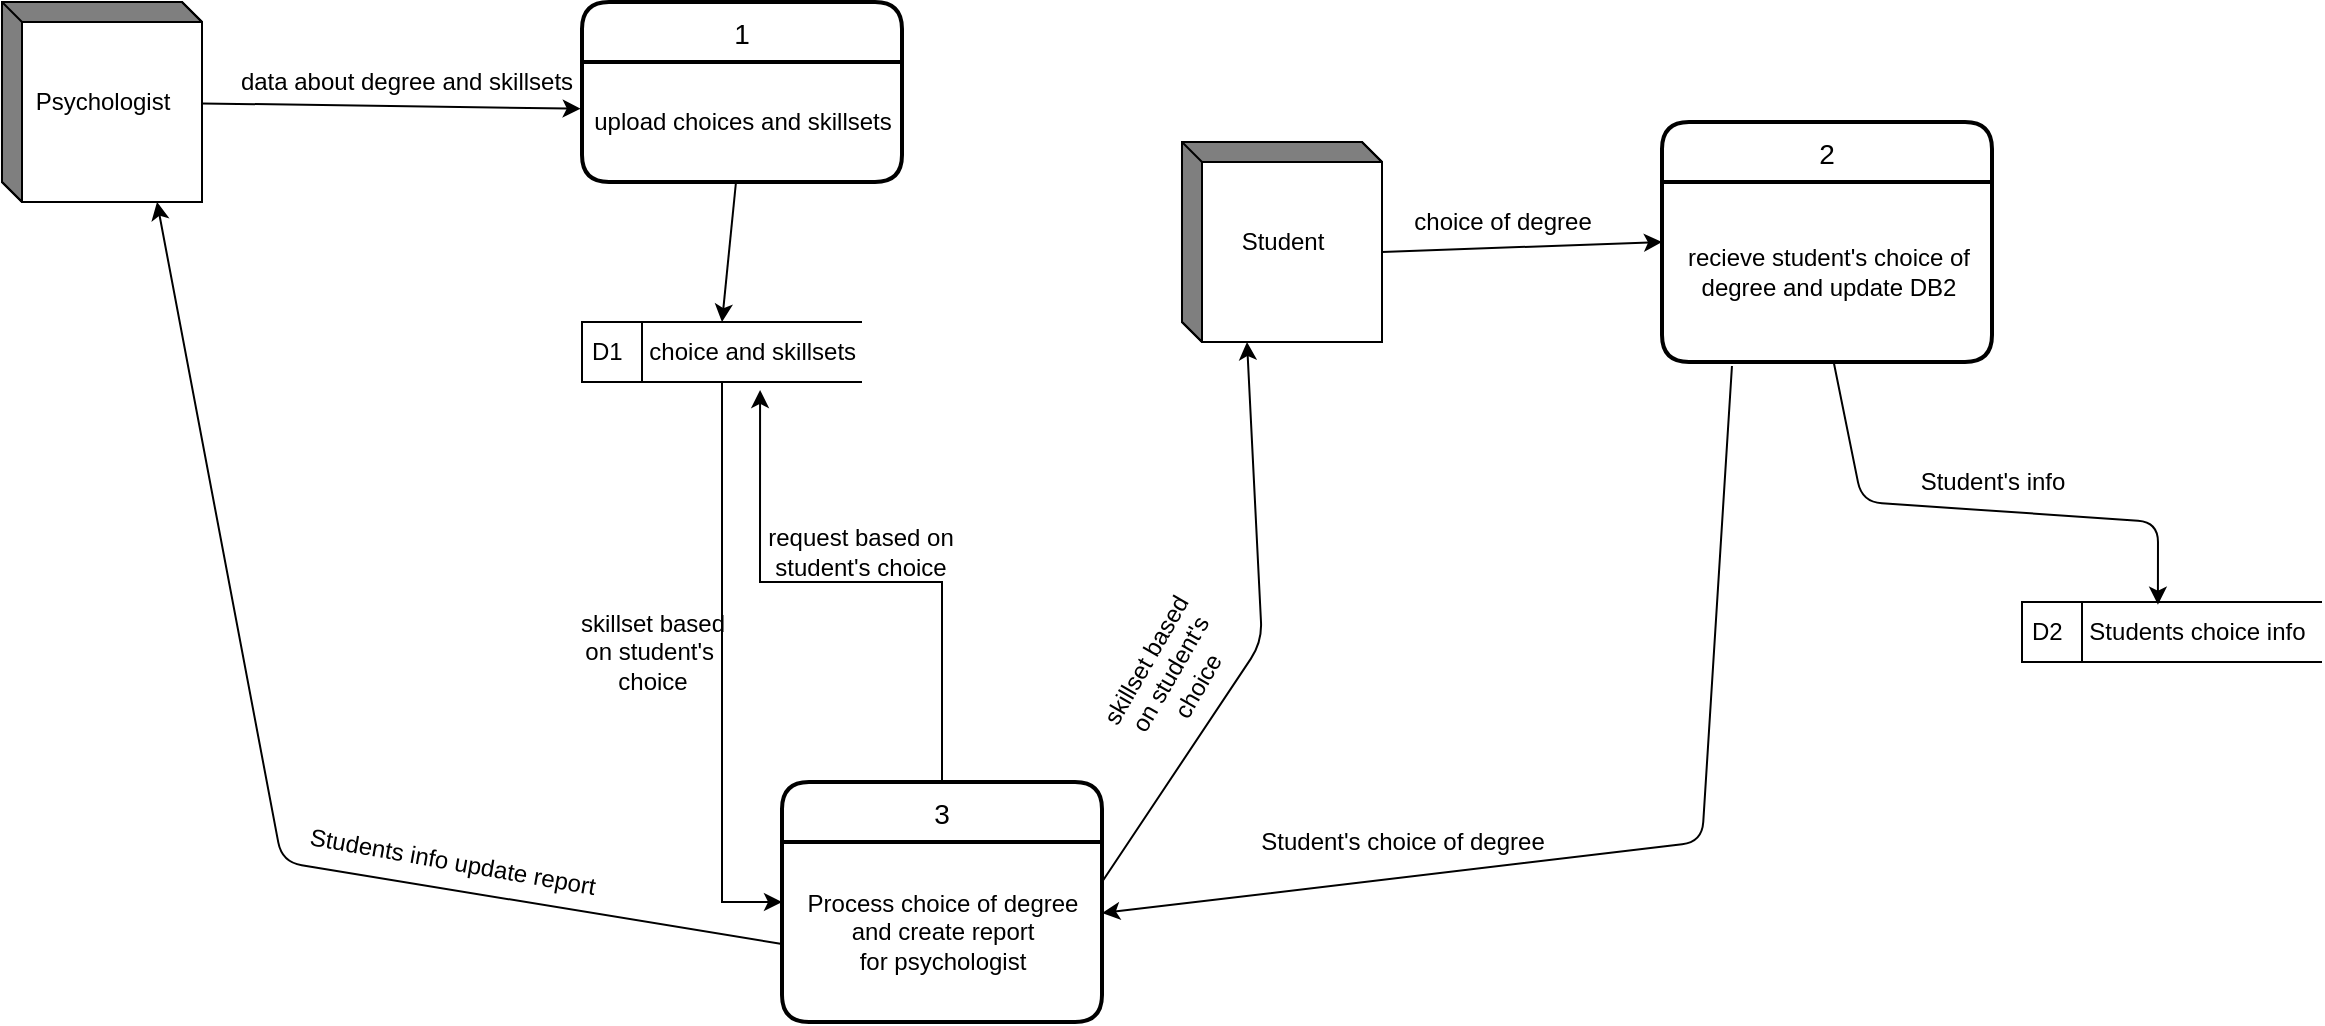 <mxfile version="13.10.6" type="device"><diagram id="sE5QIdhGXu-uIqV2vh35" name="Page-1"><mxGraphModel dx="868" dy="450" grid="1" gridSize="10" guides="1" tooltips="1" connect="1" arrows="1" fold="1" page="1" pageScale="1" pageWidth="827" pageHeight="1169" math="0" shadow="0"><root><mxCell id="0"/><mxCell id="1" parent="0"/><mxCell id="G5GG2WFQn0YNKRmjd5S0-22" value="Psychologist" style="html=1;dashed=0;whitespace=wrap;shape=mxgraph.dfd.externalEntity" parent="1" vertex="1"><mxGeometry x="30" y="30" width="100" height="100" as="geometry"/></mxCell><mxCell id="C4hOH2HFd9Dr8JOsHqTL-2" style="edgeStyle=orthogonalEdgeStyle;rounded=0;orthogonalLoop=1;jettySize=auto;html=1;entryX=0.636;entryY=1.133;entryDx=0;entryDy=0;entryPerimeter=0;" edge="1" parent="1" source="G5GG2WFQn0YNKRmjd5S0-27" target="G5GG2WFQn0YNKRmjd5S0-50"><mxGeometry relative="1" as="geometry"/></mxCell><mxCell id="G5GG2WFQn0YNKRmjd5S0-27" value="3" style="swimlane;childLayout=stackLayout;horizontal=1;startSize=30;horizontalStack=0;rounded=1;fontSize=14;fontStyle=0;strokeWidth=2;resizeParent=0;resizeLast=1;shadow=0;dashed=0;align=center;" parent="1" vertex="1"><mxGeometry x="420" y="420" width="160" height="120" as="geometry"/></mxCell><mxCell id="G5GG2WFQn0YNKRmjd5S0-70" value="Process choice of degree&lt;br&gt;and create report&lt;br&gt;for psychologist" style="text;html=1;align=center;verticalAlign=middle;resizable=0;points=[];autosize=1;" parent="G5GG2WFQn0YNKRmjd5S0-27" vertex="1"><mxGeometry y="30" width="160" height="90" as="geometry"/></mxCell><mxCell id="G5GG2WFQn0YNKRmjd5S0-39" value="1" style="swimlane;childLayout=stackLayout;horizontal=1;startSize=30;horizontalStack=0;rounded=1;fontSize=14;fontStyle=0;strokeWidth=2;resizeParent=0;resizeLast=1;shadow=0;dashed=0;align=center;" parent="1" vertex="1"><mxGeometry x="320" y="30" width="160" height="90" as="geometry"/></mxCell><mxCell id="G5GG2WFQn0YNKRmjd5S0-40" value="upload choices and skillsets" style="text;html=1;align=center;verticalAlign=middle;resizable=0;points=[];autosize=1;" parent="G5GG2WFQn0YNKRmjd5S0-39" vertex="1"><mxGeometry y="30" width="160" height="60" as="geometry"/></mxCell><mxCell id="G5GG2WFQn0YNKRmjd5S0-41" value="" style="endArrow=classic;html=1;entryX=-0.004;entryY=0.389;entryDx=0;entryDy=0;entryPerimeter=0;" parent="1" source="G5GG2WFQn0YNKRmjd5S0-22" target="G5GG2WFQn0YNKRmjd5S0-40" edge="1"><mxGeometry width="50" height="50" relative="1" as="geometry"><mxPoint x="170" y="90" as="sourcePoint"/><mxPoint x="220" y="40" as="targetPoint"/><Array as="points"/></mxGeometry></mxCell><mxCell id="G5GG2WFQn0YNKRmjd5S0-43" value="data about degree and skillsets" style="text;html=1;align=center;verticalAlign=middle;resizable=0;points=[];autosize=1;" parent="1" vertex="1"><mxGeometry x="142" y="60" width="180" height="20" as="geometry"/></mxCell><mxCell id="G5GG2WFQn0YNKRmjd5S0-44" value="" style="endArrow=classic;html=1;entryX=0.5;entryY=0;entryDx=0;entryDy=0;" parent="1" source="G5GG2WFQn0YNKRmjd5S0-40" target="G5GG2WFQn0YNKRmjd5S0-50" edge="1"><mxGeometry width="50" height="50" relative="1" as="geometry"><mxPoint x="370" y="170" as="sourcePoint"/><mxPoint x="210" y="210" as="targetPoint"/></mxGeometry></mxCell><mxCell id="G5GG2WFQn0YNKRmjd5S0-47" value="2" style="swimlane;childLayout=stackLayout;horizontal=1;startSize=30;horizontalStack=0;rounded=1;fontSize=14;fontStyle=0;strokeWidth=2;resizeParent=0;resizeLast=1;shadow=0;dashed=0;align=center;" parent="1" vertex="1"><mxGeometry x="860" y="90" width="165" height="120" as="geometry"/></mxCell><mxCell id="G5GG2WFQn0YNKRmjd5S0-60" value="recieve student's choice of &lt;br&gt;degree and update DB2&lt;br&gt;" style="text;html=1;align=center;verticalAlign=middle;resizable=0;points=[];autosize=1;" parent="G5GG2WFQn0YNKRmjd5S0-47" vertex="1"><mxGeometry y="30" width="165" height="90" as="geometry"/></mxCell><mxCell id="C4hOH2HFd9Dr8JOsHqTL-3" style="edgeStyle=orthogonalEdgeStyle;rounded=0;orthogonalLoop=1;jettySize=auto;html=1;entryX=0;entryY=0.5;entryDx=0;entryDy=0;" edge="1" parent="1" source="G5GG2WFQn0YNKRmjd5S0-50" target="G5GG2WFQn0YNKRmjd5S0-27"><mxGeometry relative="1" as="geometry"/></mxCell><mxCell id="G5GG2WFQn0YNKRmjd5S0-50" value="D1&amp;nbsp; &amp;nbsp; choice and skillsets" style="html=1;dashed=0;whitespace=wrap;shape=mxgraph.dfd.dataStoreID;align=left;spacingLeft=3;points=[[0,0],[0.5,0],[1,0],[0,0.5],[1,0.5],[0,1],[0.5,1],[1,1]];" parent="1" vertex="1"><mxGeometry x="320" y="190" width="140" height="30" as="geometry"/></mxCell><mxCell id="G5GG2WFQn0YNKRmjd5S0-51" value="D2&amp;nbsp; &amp;nbsp; Students choice info" style="html=1;dashed=0;whitespace=wrap;shape=mxgraph.dfd.dataStoreID;align=left;spacingLeft=3;points=[[0,0],[0.5,0],[1,0],[0,0.5],[1,0.5],[0,1],[0.5,1],[1,1]];" parent="1" vertex="1"><mxGeometry x="1040" y="330" width="150" height="30" as="geometry"/></mxCell><mxCell id="G5GG2WFQn0YNKRmjd5S0-54" value="Student" style="html=1;dashed=0;whitespace=wrap;shape=mxgraph.dfd.externalEntity" parent="1" vertex="1"><mxGeometry x="620" y="100" width="100" height="100" as="geometry"/></mxCell><mxCell id="G5GG2WFQn0YNKRmjd5S0-56" value="" style="endArrow=classic;html=1;exitX=0;exitY=0;exitDx=100;exitDy=55;exitPerimeter=0;entryX=0;entryY=0.5;entryDx=0;entryDy=0;" parent="1" source="G5GG2WFQn0YNKRmjd5S0-54" target="G5GG2WFQn0YNKRmjd5S0-47" edge="1"><mxGeometry width="50" height="50" relative="1" as="geometry"><mxPoint x="140" y="400" as="sourcePoint"/><mxPoint x="350" y="380" as="targetPoint"/></mxGeometry></mxCell><mxCell id="G5GG2WFQn0YNKRmjd5S0-58" value="choice of degree" style="text;html=1;align=center;verticalAlign=middle;resizable=0;points=[];autosize=1;" parent="1" vertex="1"><mxGeometry x="730" y="130" width="100" height="20" as="geometry"/></mxCell><mxCell id="G5GG2WFQn0YNKRmjd5S0-62" value="" style="endArrow=classic;html=1;exitX=0.521;exitY=1.007;exitDx=0;exitDy=0;exitPerimeter=0;entryX=0.453;entryY=0.044;entryDx=0;entryDy=0;entryPerimeter=0;" parent="1" source="G5GG2WFQn0YNKRmjd5S0-60" target="G5GG2WFQn0YNKRmjd5S0-51" edge="1"><mxGeometry width="50" height="50" relative="1" as="geometry"><mxPoint x="920" y="260" as="sourcePoint"/><mxPoint x="970" y="210" as="targetPoint"/><Array as="points"><mxPoint x="960" y="280"/><mxPoint x="1108" y="290"/></Array></mxGeometry></mxCell><mxCell id="G5GG2WFQn0YNKRmjd5S0-63" value="" style="endArrow=classic;html=1;exitX=0.212;exitY=1.022;exitDx=0;exitDy=0;exitPerimeter=0;" parent="1" target="G5GG2WFQn0YNKRmjd5S0-70" edge="1" source="G5GG2WFQn0YNKRmjd5S0-60"><mxGeometry width="50" height="50" relative="1" as="geometry"><mxPoint x="860" y="210" as="sourcePoint"/><mxPoint x="870" y="210" as="targetPoint"/><Array as="points"><mxPoint x="880" y="450"/></Array></mxGeometry></mxCell><mxCell id="G5GG2WFQn0YNKRmjd5S0-65" value="" style="endArrow=classic;html=1;entryX=0;entryY=0;entryDx=77.5;entryDy=100;entryPerimeter=0;exitX=0;exitY=0.567;exitDx=0;exitDy=0;exitPerimeter=0;" parent="1" target="G5GG2WFQn0YNKRmjd5S0-22" edge="1" source="G5GG2WFQn0YNKRmjd5S0-70"><mxGeometry width="50" height="50" relative="1" as="geometry"><mxPoint x="420" y="520" as="sourcePoint"/><mxPoint x="490" y="360" as="targetPoint"/><Array as="points"><mxPoint x="170" y="460"/></Array></mxGeometry></mxCell><mxCell id="G5GG2WFQn0YNKRmjd5S0-66" value="" style="endArrow=classic;html=1;entryX=0;entryY=0;entryDx=32.5;entryDy=100;entryPerimeter=0;" parent="1" target="G5GG2WFQn0YNKRmjd5S0-54" edge="1"><mxGeometry width="50" height="50" relative="1" as="geometry"><mxPoint x="580" y="470" as="sourcePoint"/><mxPoint x="570" y="360" as="targetPoint"/><Array as="points"><mxPoint x="660" y="350"/></Array></mxGeometry></mxCell><mxCell id="G5GG2WFQn0YNKRmjd5S0-67" value="Students info update report" style="text;html=1;align=center;verticalAlign=middle;resizable=0;points=[];autosize=1;rotation=10;" parent="1" vertex="1"><mxGeometry x="175" y="450" width="160" height="20" as="geometry"/></mxCell><mxCell id="G5GG2WFQn0YNKRmjd5S0-68" value="skillset based&amp;nbsp;&lt;br&gt;on student's&amp;nbsp;&lt;br&gt;choice" style="text;html=1;align=center;verticalAlign=middle;resizable=0;points=[];autosize=1;rotation=-60;" parent="1" vertex="1"><mxGeometry x="570" y="340" width="90" height="50" as="geometry"/></mxCell><mxCell id="G5GG2WFQn0YNKRmjd5S0-69" value="Student's choice of degree" style="text;html=1;align=center;verticalAlign=middle;resizable=0;points=[];autosize=1;rotation=0;" parent="1" vertex="1"><mxGeometry x="650" y="440" width="160" height="20" as="geometry"/></mxCell><mxCell id="C4hOH2HFd9Dr8JOsHqTL-4" value="request based on&lt;br&gt;student's choice" style="text;html=1;align=center;verticalAlign=middle;resizable=0;points=[];autosize=1;" vertex="1" parent="1"><mxGeometry x="404" y="290" width="110" height="30" as="geometry"/></mxCell><mxCell id="C4hOH2HFd9Dr8JOsHqTL-5" value="skillset based &lt;br&gt;on student's&amp;nbsp;&lt;br&gt;choice" style="text;html=1;align=center;verticalAlign=middle;resizable=0;points=[];autosize=1;" vertex="1" parent="1"><mxGeometry x="310" y="330" width="90" height="50" as="geometry"/></mxCell><mxCell id="C4hOH2HFd9Dr8JOsHqTL-6" value="Student's info" style="text;html=1;align=center;verticalAlign=middle;resizable=0;points=[];autosize=1;" vertex="1" parent="1"><mxGeometry x="980" y="260" width="90" height="20" as="geometry"/></mxCell></root></mxGraphModel></diagram></mxfile>